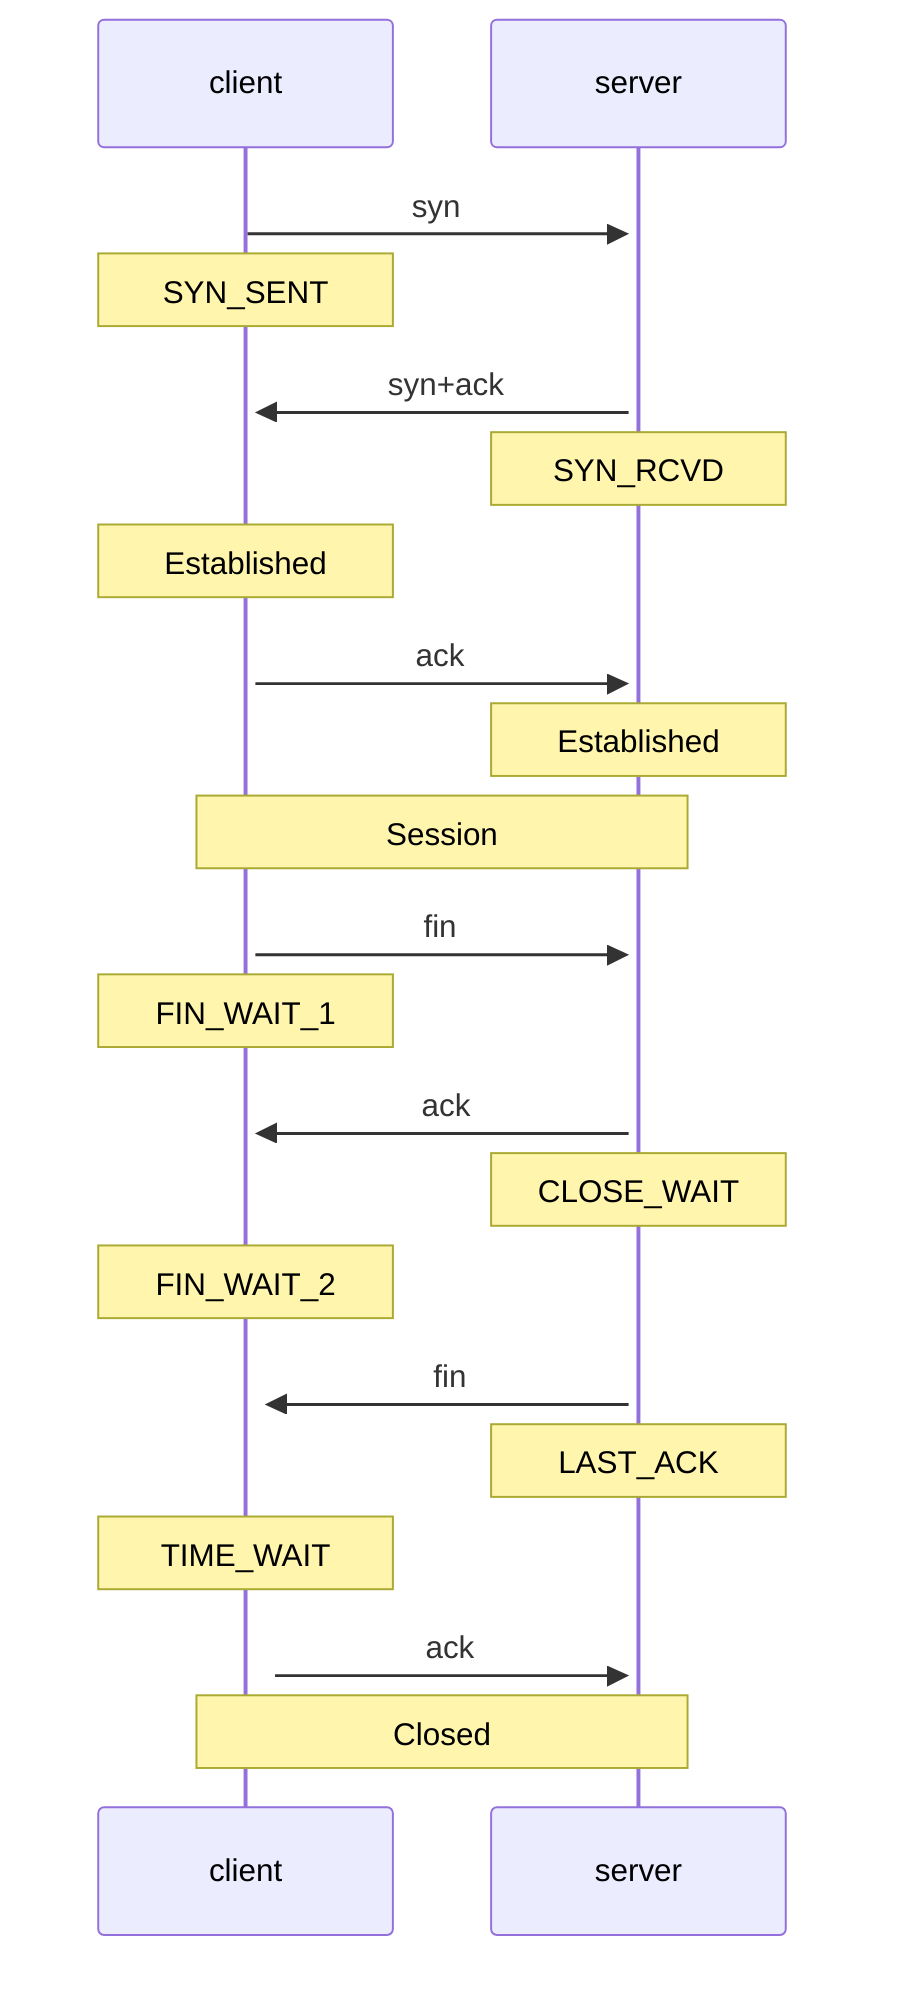 sequenceDiagram
    client->>+server: syn
    Note over client: SYN_SENT
    server->>+client: syn+ack
    Note over server: SYN_RCVD
    Note over client: Established
    client->>+server: ack
    Note over server: Established
    Note over client,server: Session
    client->>+server: fin
    Note over client: FIN_WAIT_1
    server->>+client: ack

    Note over server: CLOSE_WAIT
    Note over client: FIN_WAIT_2
    server->>+client: fin
    Note over server: LAST_ACK
    Note over client: TIME_WAIT
    client->>+server: ack
    Note over client,server: Closed